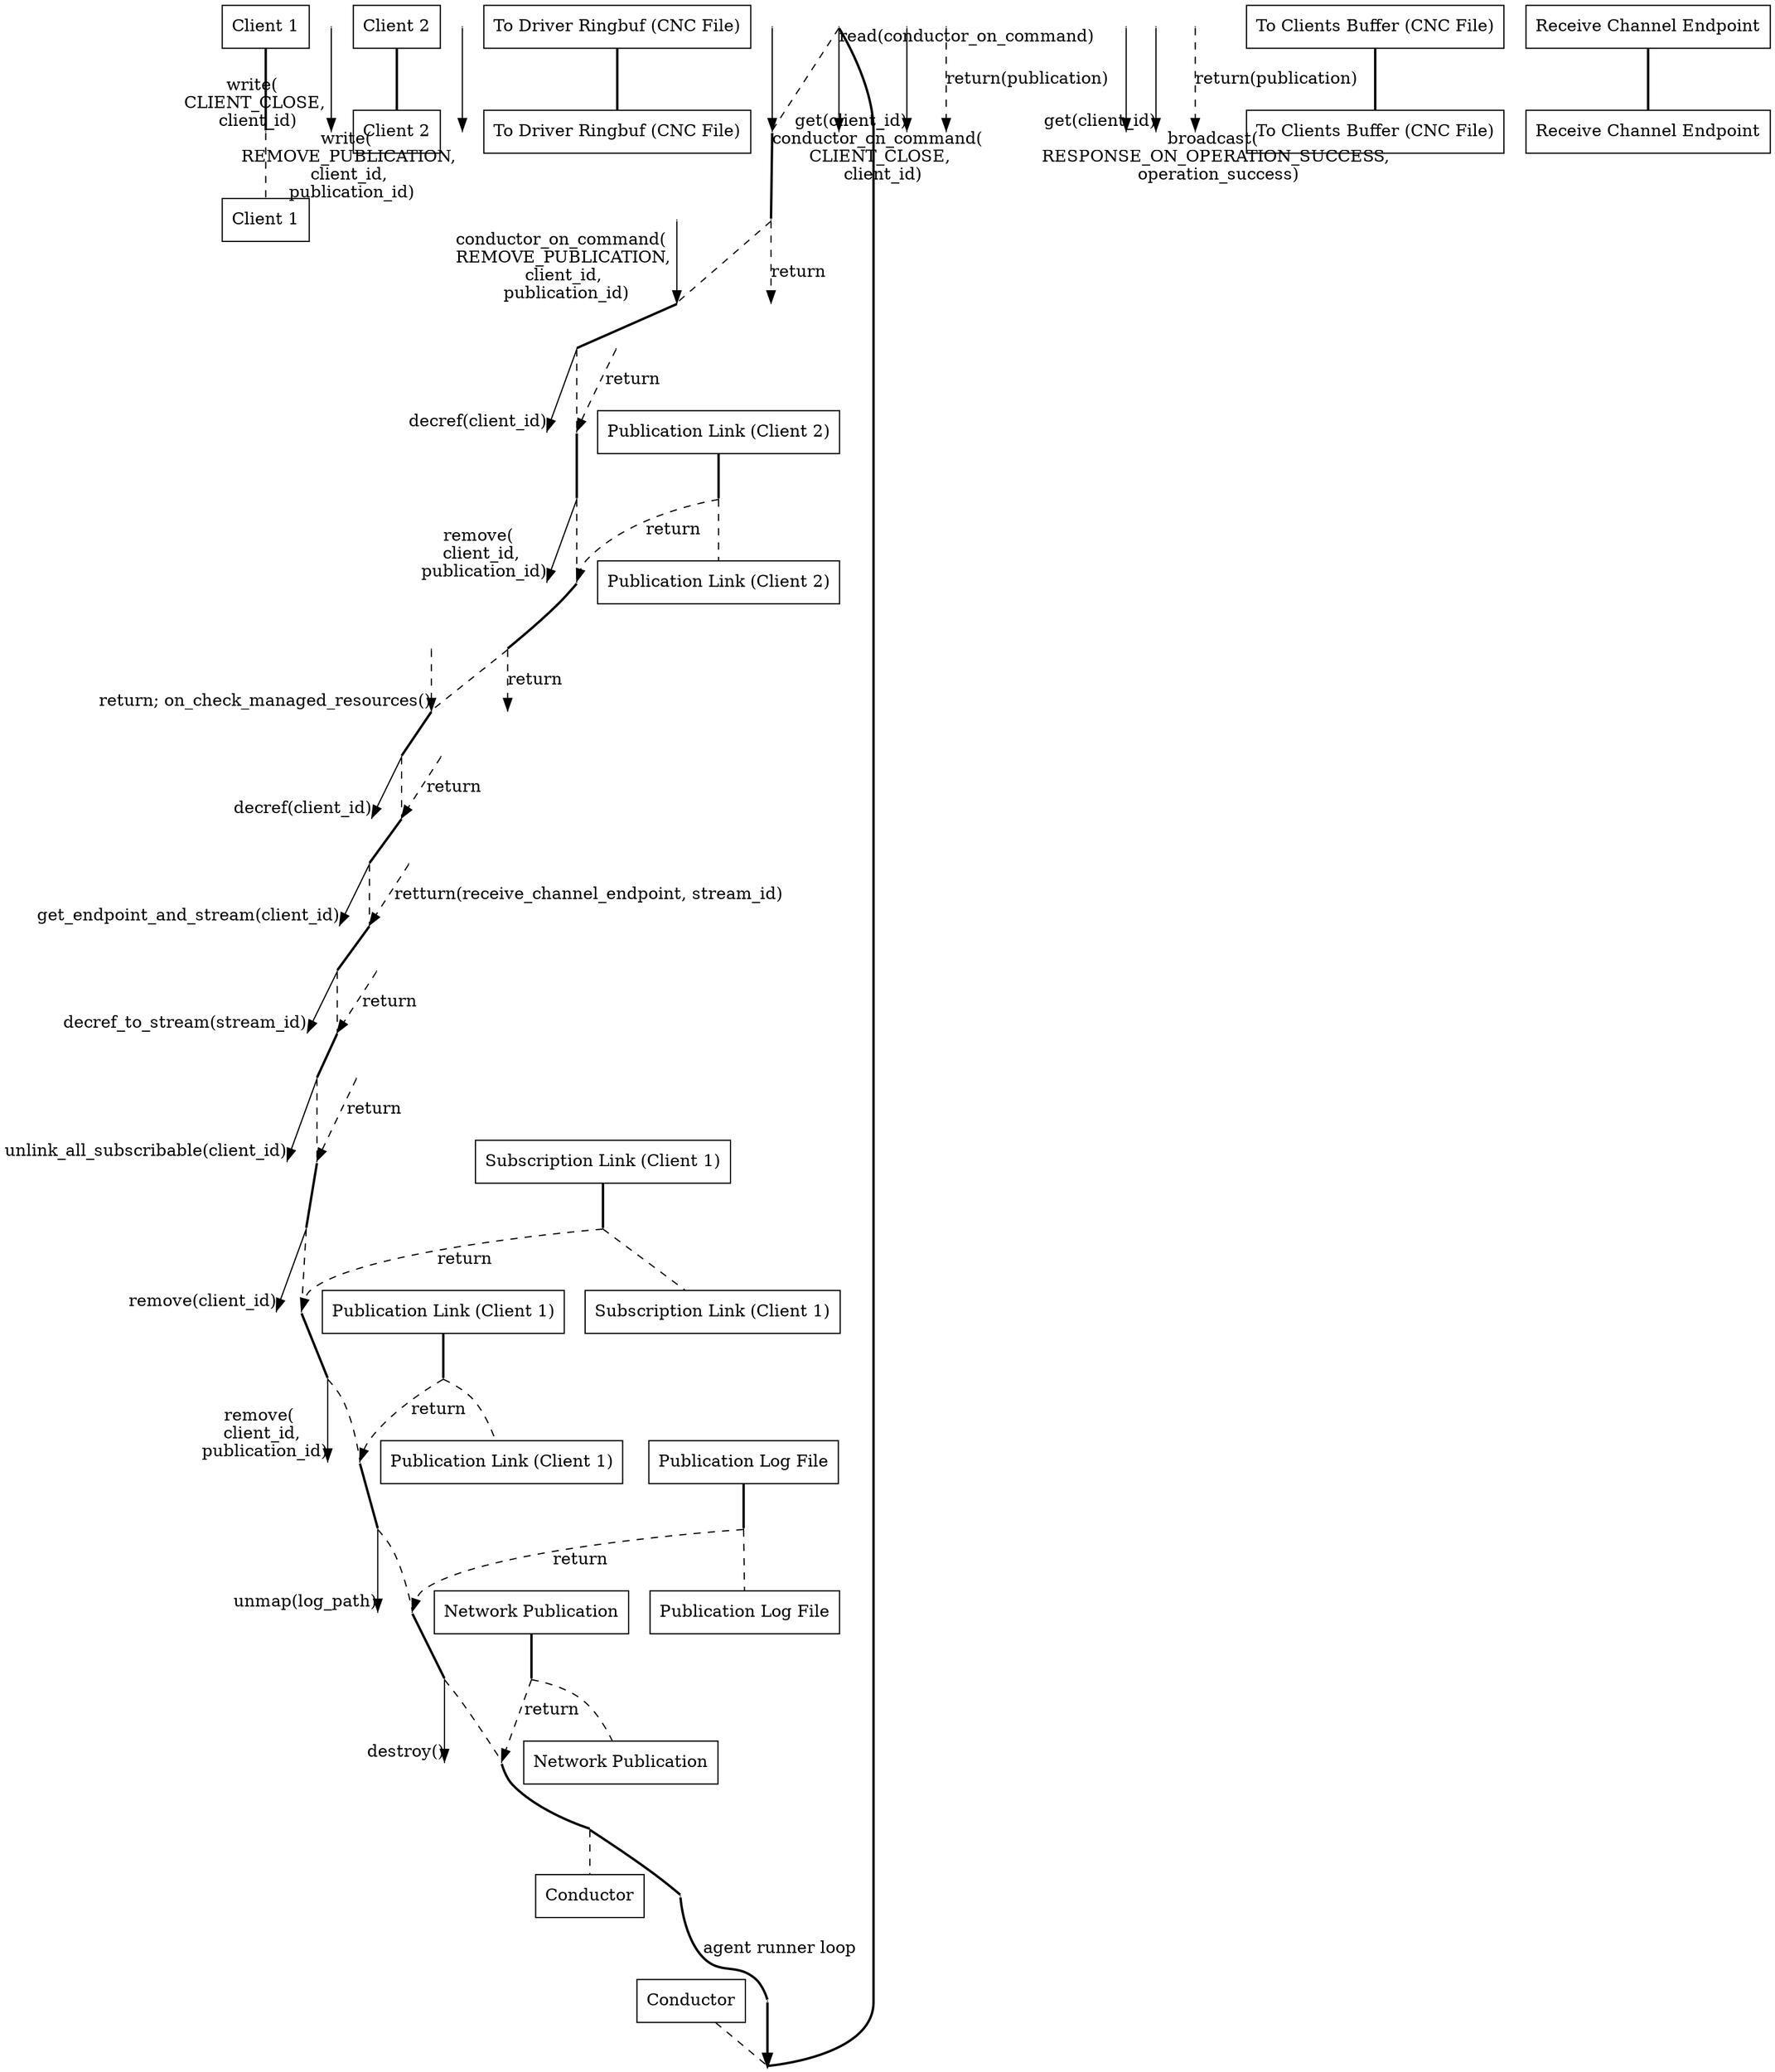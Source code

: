 // aeron_client_delete

digraph remove_publication_sequence_diagram {
  client1__head [ label="Client 1" pos="0,0!" shape="record" ];
  client1__write_close [ pos="0,-1!" shape="point" width="0" ]
  client1__destroy [ pos="0,-2!" shape="point" width="0" ]
  client1__foot [ label="Client 1" pos="0,-35!" shape="record" ];
  client2__head [ label="Client 2" pos="3,0!" shape="record" ];
  client2__write_remove [ pos="3,-2!" shape="point" width="0" ]
  client2__foot [ label="Client 2" pos="3,-35!" shape="record" ];
  to_driver_ringbuf__head [ label="To Driver Ringbuf (CNC File)" pos="6,0!" shape="record" ];
  on_driver_ringbuf__write_close [ pos="6,-1!" shape="point" width="0" ]
  on_driver_ringbuf__write_remove [ pos="6,-2!" shape="point" width="0" ]
  to_driver_ringbuf__read [ pos="6,-3!" shape="point" width="0" ]
  to_driver_ringbuf__on_cmd_close [ pos="6,-4!" shape="point" width="0" ]
  to_driver_ringbuf__ret_on_cmd_close [ pos="6,-5!" shape="point" width="0" ]
  to_driver_ringbuf__on_cmd_remove [ pos="6,-6!" shape="point" width="0" ]
  to_driver_ringbuf__ret_on_cmd_remove [ pos="6,-14!" shape="point" width="0" ]
  to_driver_ringbuf__ret_read [ pos="6,-15!" shape="point" width="0" ]
  to_driver_ringbuf__foot [ label="To Driver Ringbuf (CNC File)" pos="6,-35!" shape="record" ];
  conductor__head [ label="Conductor" pos="9,0!" shape="record" ];
  conductor__loop_begin [ pos="9,-1!" shape="point" width="0" ];
  conductor__ret_loop_begin [ pos="9.5,-1!" shape="point" width="0" ];
  conductor__read [ pos="9,-3!" shape="point" width="0" ]
  conductor__on_cmd_close [ pos="9,-4!" shape="point" width="0" ]
  conductor__ret_on_cmd_close [ pos="9,-5!" shape="point" width="0" ]
  conductor__on_cmd_remove [ pos="9,-6!" shape="point" width="0" ]
  conductor__get2 [ pos="9,-7!" shape="point" width="0" ]
  conductor__ret_get2 [ pos="9,-8!" shape="point" width="0" ]
  conductor__decref2 [ pos="9,-9!" shape="point" width="0" ]
  conductor__ret_decref2 [ pos="9,-10!" shape="point" width="0" ]
  conductor__remove_pl2 [ pos="9,-11!" shape="point" width="0" ]
  conductor__ret_remove_pl2 [ pos="9,-12!" shape="point" width="0" ]
  conductor__broadcast [ pos="9,-13!" shape="point" width="0" ]
  conductor__ret_on_cmd_remove [ pos="9,-14!" shape="point" width="0" ];
  conductor__ret_read [ pos="9,-15!" shape="point" width="0" ];
  conductor__get1 [ pos="9,-16!" shape="point" width="0" ]
  conductor__ret_get1 [ pos="9,-17!" shape="point" width="0" ]
  conductor__decref1 [ pos="9,-18!" shape="point" width="0" ]
  conductor__ret_decref1 [ pos="9,-19!" shape="point" width="0" ]
  conductor__get_end [ pos="9,-20!" shape="point" width="0" ]
  conductor__ret_get_end [ pos="9,-21!" shape="point" width="0" ]
  conductor__stream_decref [ pos="9,-22!" shape="point" width="0" ]
  conductor__ret_stream_decref [ pos="9,-23!" shape="point" width="0" ]
  conductor__unlink [ pos="9,-24!" shape="point" width="0" ]
  conductor__ret_unlink [ pos="9,-25!" shape="point" width="0" ]
  conductor__remove_sl [ pos="9,-26!" shape="point" width="0" ]
  conductor__ret_remove_sl [ pos="9,-27!" shape="point" width="0" ]
  conductor__remove_pl1 [ pos="9,-28!" shape="point" width="0" ]
  conductor__ret_remove_pl1 [ pos="9,-29!" shape="point" width="0" ]
  conductor__unmap [ pos="9,-30!" shape="point" width="0" ]
  conductor__ret_unmap [ pos="9,-31!" shape="point" width="0" ]
  conductor__destroy [ pos="9,-32!" shape="point" width="0" ]
  conductor__ret_destroy [ pos="9,-33!" shape="point" width="0" ]
  conductor__loop_end [ pos="9,-34!" shape="point" width="0" ];
  conductor__ret_loop_end [ pos="9.5,-34!" shape="point" width="0" ];
  conductor__foot [ label="Conductor" pos="9,-35!" shape="record" ];
  to_clients_buffer__head [ label="To Clients Buffer (CNC File)" pos="12,0!" shape="record" ];
  to_clients_buffer__broadcast [ pos="12,-13!" shape="point" width="0" ]
  to_clients_buffer__foot [ label="To Clients Buffer (CNC File)" pos="12,-35!" shape="record" ];
  publication_link1__head [ label="Publication Link (Client 1)" pos="15,0!" shape="record" ];
  publication_link1__get1 [ pos="15,-16!" shape="point" width="0" ]
  publication_link1__ret_get1 [ pos="15,-17!" shape="point" width="0" ]
  publication_link1__remove_pl1 [ pos="15,-28!" shape="point" width="0" ]
  publication_link1__ret_remove_pl1 [ pos="15,-29!" shape="point" width="0" ]
  publication_link1__foot [ label="Publication Link (Client 1)" pos="15,-35!" shape="record" ];
  publication_link2__head [ label="Publication Link (Client 2)" pos="18,0!" shape="record" ];
  publication_link2__get2 [ pos="18,-7!" shape="point" width="0" ]
  publication_link2__ret_get2 [ pos="18,-8!" shape="point" width="0" ]
  publication_link2__remove_pl2 [ pos="18,-11!" shape="point" width="0" ]
  publication_link2__ret_remove_pl2 [ pos="18,-12!" shape="point" width="0" ]
  publication_link2__foot [ label="Publication Link (Client 2)" pos="18,-35!" shape="record" ];
  net_publication__head [ label="Network Publication" pos="21,0!" shape="record" ];
  net_publication__decref2 [ pos="21,-9!" shape="point" width="0" ]
  net_publication__ret_decref2 [ pos="21,-10!" shape="point" width="0" ]
  net_publication__decref1 [ pos="21,-18!" shape="point" width="0" ]
  net_publication__ret_decref1 [ pos="21,-19!" shape="point" width="0" ]
  net_publication__destroy [ pos="21,-32!" shape="point" width="0" ]
  net_publication__ret_destroy [ pos="21,-33!" shape="point" width="0" ]
  net_publication__foot [ label="Network Publication" pos="21,-35!" shape="record" ];
  publication_log__head [ label="Publication Log File" pos="24,0!" shape="record" ];
  publication_log__unmap [ pos="24,-30!" shape="point" width="0" ]
  publication_log__ret_unmap [ pos="24,-31!" shape="point" width="0" ]
  publication_log__foot [ label="Publication Log File" pos="24,-35!" shape="record" ];
  subscription_link__head [ label="Subscription Link (Client 1)" pos="27,0!" shape="record" ];
  subscription_link__get_end [ pos="27,-20!" shape="point" width="0" ]
  subscription_link__ret_get_end [ pos="27,-21!" shape="point" width="0" ]
  subscription_link__unlink [ pos="27,-24!" shape="point" width="0" ]
  subscription_link__ret_unlink [ pos="27,-25!" shape="point" width="0" ]
  subscription_link__remove_sl [ pos="27,-26!" shape="point" width="0" ]
  subscription_link__ret_remove_sl [ pos="27,-27!" shape="point" width="0" ]
  subscription_link__foot [ label="Subscription Link (Client 1)" pos="27,-35!" shape="record" ];
  receive_channel_end__head [ label="Receive Channel Endpoint" pos="30,0!" shape="record" ];
  receive_channel_end__stream_decref [ pos="30,-22!" shape="point" width="0" ]
  receive_channel_end__ret_stream_decref [ pos="30,-23!" shape="point" width="0" ]
  receive_channel_end__foot [ label="Receive Channel Endpoint" pos="30,-35!" shape="record" ];

  client1__head -> client1__destroy [ dir="none" style="bold" ]
  client1__destroy -> client1__foot [ dir="none" style="dashed" ]
  client2__head -> client2__foot [ dir="none" style="bold" ]
  to_driver_ringbuf__head -> to_driver_ringbuf__foot [ dir="none" style="bold" ]
  conductor__head -> conductor__loop_begin [ dir="none" style="dashed" ]
  conductor__loop_begin -> conductor__read [ dir="none" style="bold" ]
  conductor__read -> conductor__on_cmd_close [ dir="none" style="dashed" ]
  conductor__on_cmd_close -> conductor__ret_on_cmd_close [ dir="none" style="bold" ]
  conductor__ret_on_cmd_close -> conductor__on_cmd_remove [ dir="none" style="dashed" ]
  conductor__on_cmd_remove -> conductor__decref2 [ dir="none" style="bold" ]
  conductor__decref2 -> conductor__ret_decref2 [ dir="none" style="dashed" ]
  conductor__ret_decref2 -> conductor__remove_pl2 [ dir="none" style="bold" ]
  conductor__remove_pl2 -> conductor__ret_remove_pl2 [ dir="none" style="dashed" ]
  conductor__ret_remove_pl2 -> conductor__ret_on_cmd_remove [ dir="none" style="bold" ]
  conductor__ret_on_cmd_remove -> conductor__ret_read [ dir="none" style="dashed" ]
  conductor__ret_read -> conductor__decref1 [ dir="none" style="bold" ]
  conductor__decref1 -> conductor__ret_decref1 [ dir="none" style="dashed" ]
  conductor__ret_decref1 -> conductor__get_end [ dir="none" style="bold" ]
  conductor__get_end -> conductor__ret_get_end [ dir="none" style="dashed" ]
  conductor__ret_get_end -> conductor__stream_decref [ dir="none" style="bold" ]
  conductor__stream_decref -> conductor__ret_stream_decref [ dir="none" style="dashed" ]
  conductor__ret_stream_decref -> conductor__unlink [ dir="none" style="bold" ]
  conductor__unlink -> conductor__ret_unlink [ dir="none" style="dashed" ]
  conductor__ret_unlink -> conductor__remove_sl [ dir="none" style="bold" ]
  conductor__remove_sl -> conductor__ret_remove_sl [ dir="none" style="dashed" ]
  conductor__ret_remove_sl -> conductor__remove_pl1 [ dir="none" style="bold" ]
  conductor__remove_pl1 -> conductor__ret_remove_pl1 [ dir="none" style="dashed" ]
  conductor__ret_remove_pl1 -> conductor__unmap [ dir="none" style="bold" ]
  conductor__unmap -> conductor__ret_unmap [ dir="none" style="dashed" ]
  conductor__ret_unmap -> conductor__destroy [ dir="none" style="bold" ]
  conductor__destroy -> conductor__ret_destroy [ dir="none" style="dashed" ]
  conductor__ret_destroy -> conductor__loop_end [ dir="none" style="bold" ]
  conductor__loop_end -> conductor__foot [ dir="none" style="dashed" ]
  to_clients_buffer__head -> to_clients_buffer__foot [ dir="none" style="bold" ]
  publication_link1__head -> publication_link1__ret_remove_pl1 [ dir="none" style="bold" ]
  publication_link1__ret_remove_pl1 -> publication_link1__foot [ dir="none" style="dashed" ]
  publication_link2__head -> publication_link2__ret_remove_pl2 [ dir="none" style="bold" ]
  publication_link2__ret_remove_pl2 -> publication_link2__foot [ dir="none" style="dashed" ]
  net_publication__head -> net_publication__ret_destroy [ dir="none" style="bold" ]
  net_publication__ret_destroy -> net_publication__foot [ dir="none" style="dashed" ]
  subscription_link__head -> subscription_link__ret_remove_sl [ dir="none" style="bold" ]
  subscription_link__ret_remove_sl -> subscription_link__foot [ dir="none" style="dashed" ]
  receive_channel_end__head -> receive_channel_end__foot [ dir="none" style="bold" ]
  publication_log__head -> publication_log__ret_unmap [ dir="none" style="bold" ]
  publication_log__ret_unmap -> publication_log__foot [ dir="none" style="dashed" ]

  client1__write_close -> on_driver_ringbuf__write_close [ headlabel="write( \n CLIENT_CLOSE, \n client_id)" style="solid" ]
  client2__write_remove -> on_driver_ringbuf__write_remove [ headlabel="write( \n REMOVE_PUBLICATION, \n client_id, \n publication_id)" style="solid" ]
  conductor__read -> to_driver_ringbuf__read [ taillabel="read(conductor_on_command)" style="solid" ]
  to_driver_ringbuf__on_cmd_close -> conductor__on_cmd_close [ headlabel="conductor_on_command( \n CLIENT_CLOSE, \n client_id)" style="solid" ]
  conductor__ret_on_cmd_close -> to_driver_ringbuf__ret_on_cmd_close [ label="return" style="dashed" ]
  to_driver_ringbuf__on_cmd_remove -> conductor__on_cmd_remove [ headlabel="conductor_on_command( \n REMOVE_PUBLICATION, \n client_id, \n publication_id)" style="solid" ]
  conductor__get2 -> publication_link2__get2 [ headlabel="get(client_id)" style="solid" ]
  publication_link2__ret_get2 -> conductor__ret_get2 [ label="return(publication)" style="dashed" ]
  conductor__decref2 -> net_publication__decref2 [ headlabel="decref(client_id)" style="solid" ]
  net_publication__ret_decref2 -> conductor__ret_decref2 [ label="return" style="dashed" ]
  conductor__remove_pl2 -> publication_link2__remove_pl2 [ headlabel="remove( \n client_id, \n publication_id)" style="solid" ]
  publication_link2__ret_remove_pl2 -> conductor__ret_remove_pl2 [ label="return" style="dashed" ]
  conductor__broadcast -> to_clients_buffer__broadcast [ headlabel="broadcast( \n RESPONSE_ON_OPERATION_SUCCESS, \n operation_success)" style="solid" ]
  conductor__ret_on_cmd_remove -> to_driver_ringbuf__ret_on_cmd_remove [ label="return" style="dashed" ]
  to_driver_ringbuf__ret_read -> conductor__ret_read [ headlabel="return; on_check_managed_resources()" style="dashed" ]
  conductor__get1 -> publication_link1__get1 [ headlabel="get(client_id)" style="solid" ]
  publication_link1__ret_get1 -> conductor__ret_get1  [ label="return(publication)" style="dashed" ]
  conductor__decref1 -> net_publication__decref1 [ headlabel="decref(client_id)" style="solid" ]
  net_publication__ret_decref1 -> conductor__ret_decref1  [ label="return" style="dashed" ]
  conductor__get_end -> subscription_link__get_end [ headlabel="get_endpoint_and_stream(client_id)" style="solid" ]
  subscription_link__ret_get_end -> conductor__ret_get_end [ label="retturn(receive_channel_endpoint, stream_id)" style="dashed" ]
  conductor__stream_decref -> receive_channel_end__stream_decref [ headlabel="decref_to_stream(stream_id)" style="solid" ]
  receive_channel_end__ret_stream_decref -> conductor__ret_stream_decref [ label="return" style="dashed" ]
  conductor__unlink -> subscription_link__unlink [ headlabel="unlink_all_subscribable(client_id)" style="solid" ]
  subscription_link__ret_unlink -> conductor__ret_unlink [ label="return" style="dashed" ]
  conductor__remove_sl -> subscription_link__remove_sl [ headlabel="remove(client_id)" style="solid" ]
  subscription_link__ret_remove_sl -> conductor__ret_remove_sl [ label="return" style="dashed" ]
  conductor__loop_end -> conductor__ret_loop_end [ dir="none" style="bold" ]
  conductor__remove_pl1 -> publication_link1__remove_pl1 [ headlabel="remove( \n client_id, \n publication_id)" style="solid" ]
  publication_link1__ret_remove_pl1 -> conductor__ret_remove_pl1 [ label="return" style="dashed" ]
  conductor__unmap -> publication_log__unmap [ headlabel="unmap(log_path)" style="solid" ]
  publication_log__ret_unmap -> conductor__ret_unmap [ label="return" style="dashed" ]
  conductor__destroy -> net_publication__destroy [ headlabel="destroy()" style="solid" ]
  net_publication__ret_destroy -> conductor__ret_destroy [ label="return" style="dashed" ]
  conductor__ret_loop_end -> conductor__ret_loop_begin [ label="agent runner loop" dir="none" style="bold" ]
  conductor__ret_loop_begin -> conductor__loop_begin [ style="bold" ]
}
